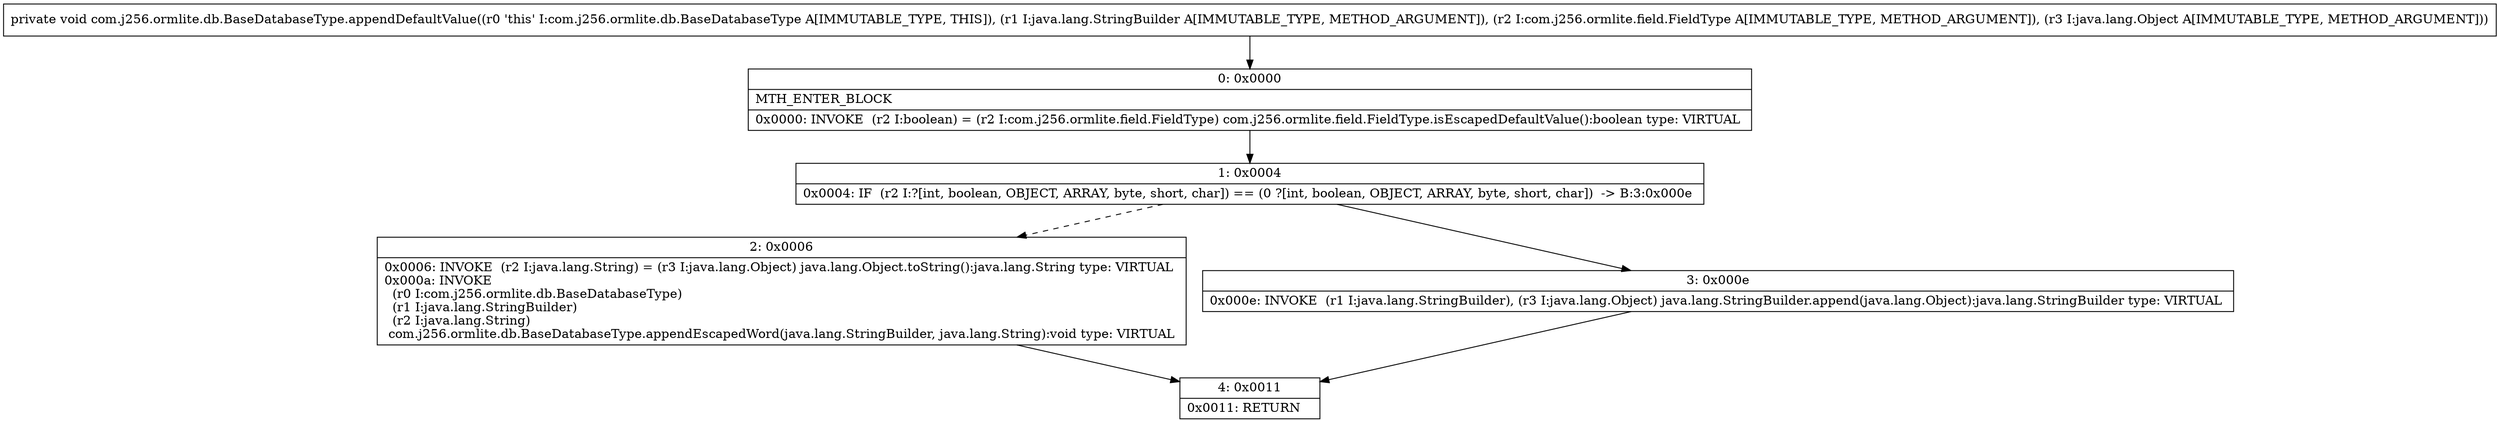 digraph "CFG forcom.j256.ormlite.db.BaseDatabaseType.appendDefaultValue(Ljava\/lang\/StringBuilder;Lcom\/j256\/ormlite\/field\/FieldType;Ljava\/lang\/Object;)V" {
Node_0 [shape=record,label="{0\:\ 0x0000|MTH_ENTER_BLOCK\l|0x0000: INVOKE  (r2 I:boolean) = (r2 I:com.j256.ormlite.field.FieldType) com.j256.ormlite.field.FieldType.isEscapedDefaultValue():boolean type: VIRTUAL \l}"];
Node_1 [shape=record,label="{1\:\ 0x0004|0x0004: IF  (r2 I:?[int, boolean, OBJECT, ARRAY, byte, short, char]) == (0 ?[int, boolean, OBJECT, ARRAY, byte, short, char])  \-\> B:3:0x000e \l}"];
Node_2 [shape=record,label="{2\:\ 0x0006|0x0006: INVOKE  (r2 I:java.lang.String) = (r3 I:java.lang.Object) java.lang.Object.toString():java.lang.String type: VIRTUAL \l0x000a: INVOKE  \l  (r0 I:com.j256.ormlite.db.BaseDatabaseType)\l  (r1 I:java.lang.StringBuilder)\l  (r2 I:java.lang.String)\l com.j256.ormlite.db.BaseDatabaseType.appendEscapedWord(java.lang.StringBuilder, java.lang.String):void type: VIRTUAL \l}"];
Node_3 [shape=record,label="{3\:\ 0x000e|0x000e: INVOKE  (r1 I:java.lang.StringBuilder), (r3 I:java.lang.Object) java.lang.StringBuilder.append(java.lang.Object):java.lang.StringBuilder type: VIRTUAL \l}"];
Node_4 [shape=record,label="{4\:\ 0x0011|0x0011: RETURN   \l}"];
MethodNode[shape=record,label="{private void com.j256.ormlite.db.BaseDatabaseType.appendDefaultValue((r0 'this' I:com.j256.ormlite.db.BaseDatabaseType A[IMMUTABLE_TYPE, THIS]), (r1 I:java.lang.StringBuilder A[IMMUTABLE_TYPE, METHOD_ARGUMENT]), (r2 I:com.j256.ormlite.field.FieldType A[IMMUTABLE_TYPE, METHOD_ARGUMENT]), (r3 I:java.lang.Object A[IMMUTABLE_TYPE, METHOD_ARGUMENT])) }"];
MethodNode -> Node_0;
Node_0 -> Node_1;
Node_1 -> Node_2[style=dashed];
Node_1 -> Node_3;
Node_2 -> Node_4;
Node_3 -> Node_4;
}

